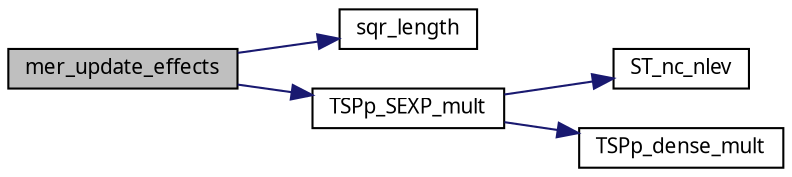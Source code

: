 digraph G
{
  edge [fontname="FreeSans.ttf",fontsize=10,labelfontname="FreeSans.ttf",labelfontsize=10];
  node [fontname="FreeSans.ttf",fontsize=10,shape=record];
  rankdir=LR;
  Node1 [label="mer_update_effects",height=0.2,width=0.4,color="black", fillcolor="grey75", style="filled" fontcolor="black"];
  Node1 -> Node2 [color="midnightblue",fontsize=10,style="solid",fontname="FreeSans.ttf"];
  Node2 [label="sqr_length",height=0.2,width=0.4,color="black", fillcolor="white", style="filled",URL="$lmer_8c.html#cb5f65f582a10a1d89c539b2df485346",tooltip="Return the sum of squares of the first n elements of x."];
  Node1 -> Node3 [color="midnightblue",fontsize=10,style="solid",fontname="FreeSans.ttf"];
  Node3 [label="TSPp_SEXP_mult",height=0.2,width=0.4,color="black", fillcolor="white", style="filled",URL="$lmer_8c.html#c3e6fe9ad75e0e963c024ab8d81f6a4d",tooltip="dest = T *% S *% t(P) *% src"];
  Node3 -> Node4 [color="midnightblue",fontsize=10,style="solid",fontname="FreeSans.ttf"];
  Node4 [label="ST_nc_nlev",height=0.2,width=0.4,color="black", fillcolor="white", style="filled",URL="$lmer_8c.html#3a7fab2a88117d83971db12f53eaa91e",tooltip="Populate the st, nc and nlev arrays."];
  Node3 -> Node5 [color="midnightblue",fontsize=10,style="solid",fontname="FreeSans.ttf"];
  Node5 [label="TSPp_dense_mult",height=0.2,width=0.4,color="black", fillcolor="white", style="filled",URL="$lmer_8c.html#04a657beb8b55592a9bc91a765a04c13",tooltip="Internal version of TSPp_SEXP_mult."];
}
